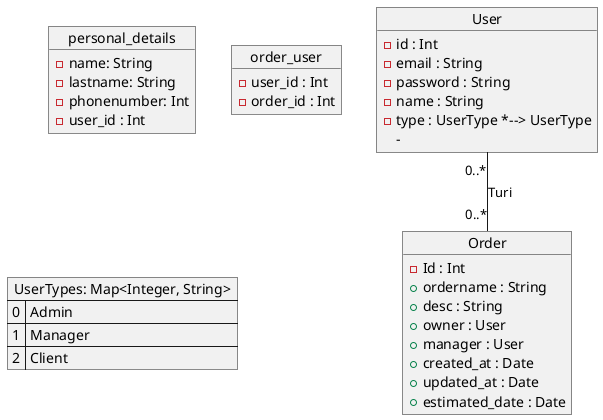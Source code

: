 @startuml DB

object User {
    -id : Int
  -email : String
  -password : String
  -name : String
  -type : UserType *--> UserType
  -
}

object personal_details {
    -name: String
    -lastname: String
    -phonenumber: Int
    -user_id : Int
}

object order_user {
 -user_id : Int
 -order_id : Int
}

object Order {
    -Id : Int
  +ordername : String
  +desc : String
  +owner : User
  +manager : User
  +created_at : Date
  +updated_at : Date
  +estimated_date : Date
}

map "UserTypes: Map<Integer, String>" as UserType {
 0 => Admin
 1 => Manager
 2 => Client
}


User "0..*" -- "0..*" Order : Turi

@enduml
